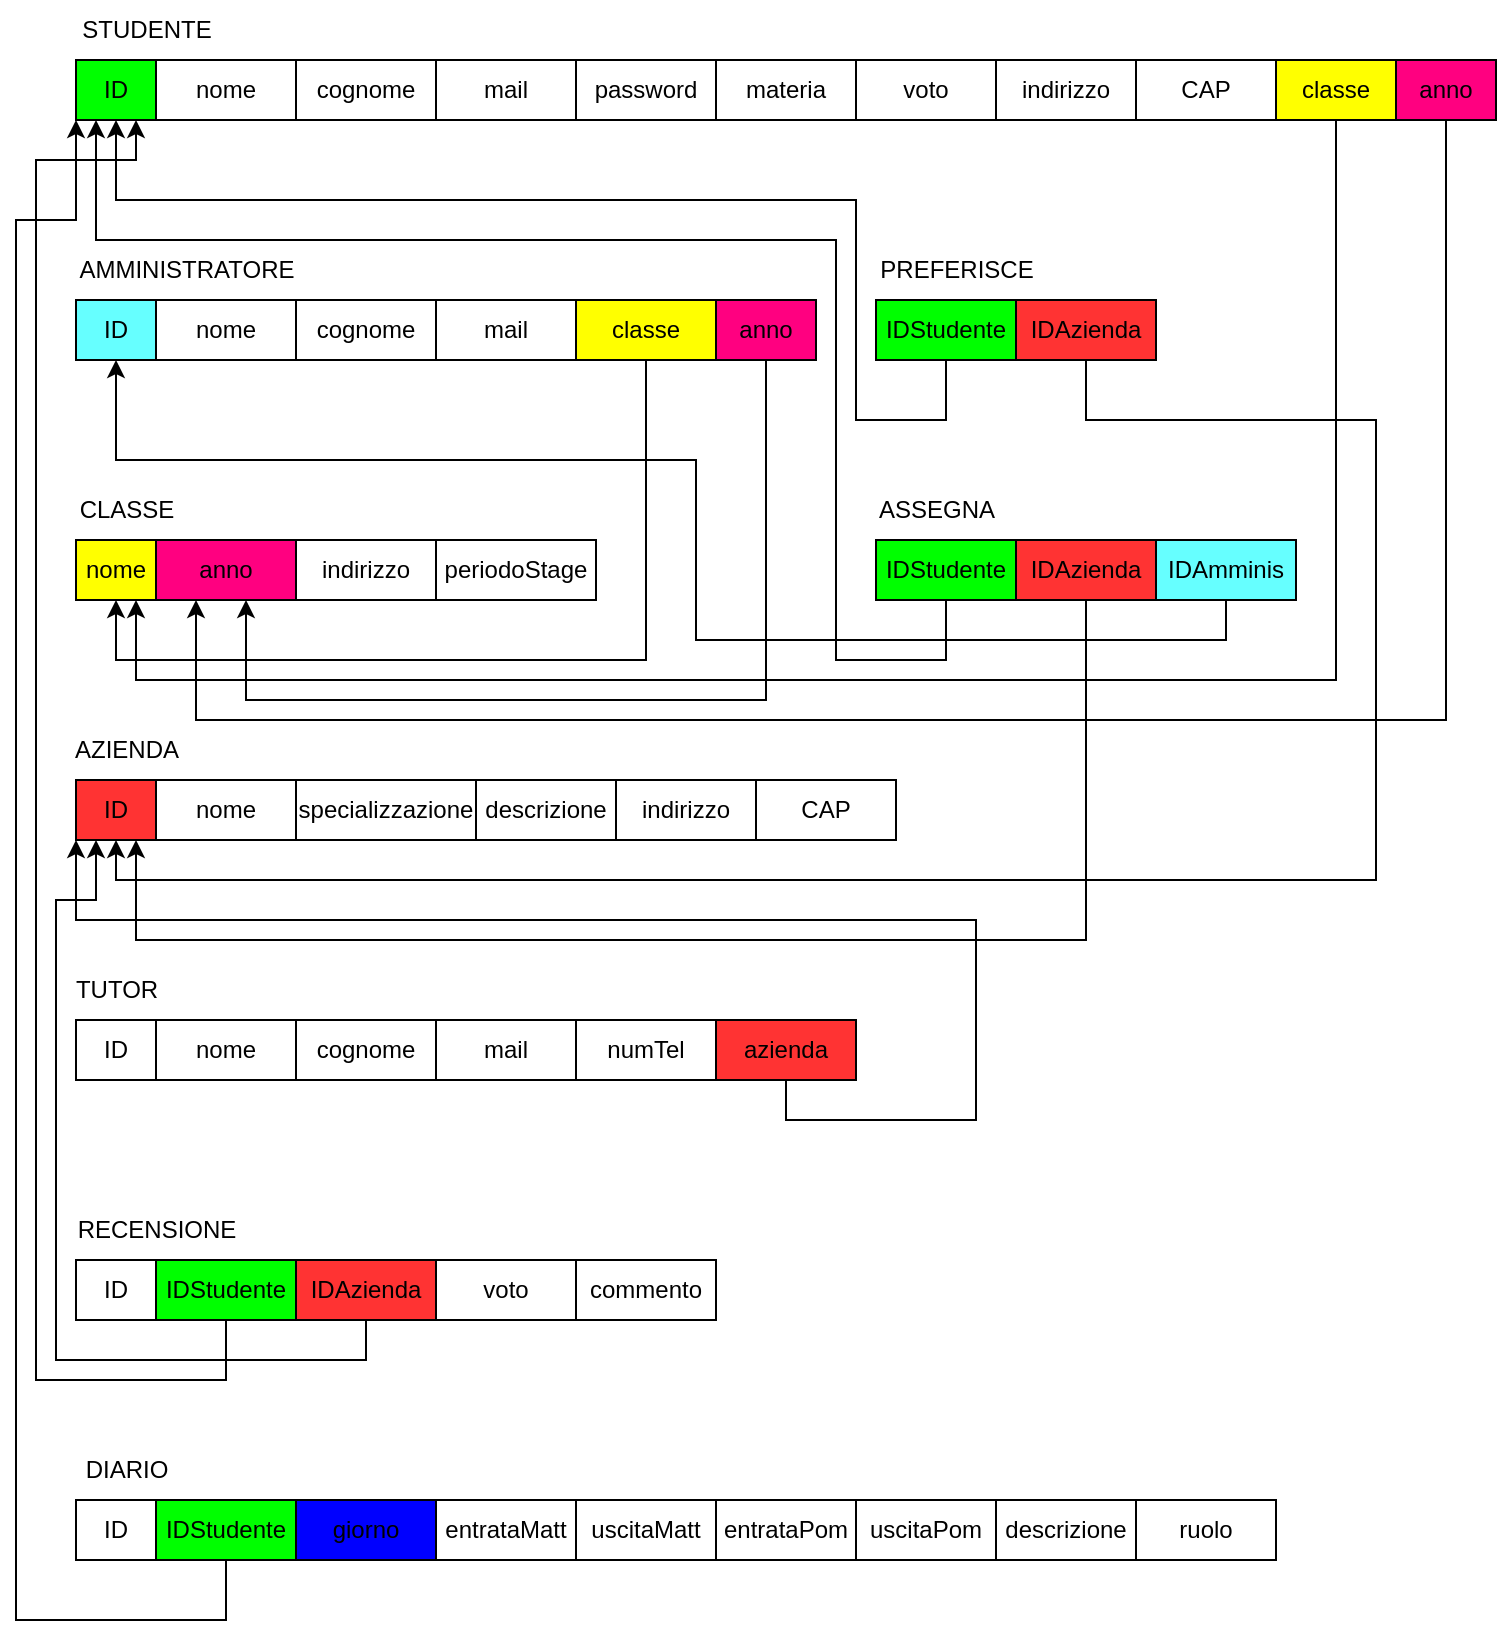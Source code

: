 <mxfile version="24.0.1" type="device">
  <diagram name="Pagina-1" id="FaraXxG8khgE2FI0JZpe">
    <mxGraphModel dx="1290" dy="558" grid="1" gridSize="10" guides="1" tooltips="1" connect="1" arrows="1" fold="1" page="1" pageScale="1" pageWidth="827" pageHeight="1169" math="0" shadow="0">
      <root>
        <mxCell id="0" />
        <mxCell id="1" parent="0" />
        <mxCell id="bKmc23ovCByHPiUJgdwD-1" value="ID" style="rounded=0;whiteSpace=wrap;html=1;fillColor=#00FF00;" parent="1" vertex="1">
          <mxGeometry x="40" y="40" width="40" height="30" as="geometry" />
        </mxCell>
        <mxCell id="bKmc23ovCByHPiUJgdwD-2" value="nome" style="rounded=0;whiteSpace=wrap;html=1;" parent="1" vertex="1">
          <mxGeometry x="80" y="40" width="70" height="30" as="geometry" />
        </mxCell>
        <mxCell id="bKmc23ovCByHPiUJgdwD-3" value="cognome" style="rounded=0;whiteSpace=wrap;html=1;" parent="1" vertex="1">
          <mxGeometry x="150" y="40" width="70" height="30" as="geometry" />
        </mxCell>
        <mxCell id="bKmc23ovCByHPiUJgdwD-4" value="password" style="rounded=0;whiteSpace=wrap;html=1;" parent="1" vertex="1">
          <mxGeometry x="290" y="40" width="70" height="30" as="geometry" />
        </mxCell>
        <mxCell id="bKmc23ovCByHPiUJgdwD-5" value="voto" style="rounded=0;whiteSpace=wrap;html=1;" parent="1" vertex="1">
          <mxGeometry x="430" y="40" width="70" height="30" as="geometry" />
        </mxCell>
        <mxCell id="bKmc23ovCByHPiUJgdwD-6" value="mail" style="rounded=0;whiteSpace=wrap;html=1;" parent="1" vertex="1">
          <mxGeometry x="220" y="40" width="70" height="30" as="geometry" />
        </mxCell>
        <mxCell id="bKmc23ovCByHPiUJgdwD-7" value="materia" style="rounded=0;whiteSpace=wrap;html=1;" parent="1" vertex="1">
          <mxGeometry x="360" y="40" width="70" height="30" as="geometry" />
        </mxCell>
        <mxCell id="bKmc23ovCByHPiUJgdwD-8" value="CAP" style="rounded=0;whiteSpace=wrap;html=1;" parent="1" vertex="1">
          <mxGeometry x="570" y="40" width="70" height="30" as="geometry" />
        </mxCell>
        <mxCell id="bKmc23ovCByHPiUJgdwD-9" value="indirizzo" style="rounded=0;whiteSpace=wrap;html=1;" parent="1" vertex="1">
          <mxGeometry x="500" y="40" width="70" height="30" as="geometry" />
        </mxCell>
        <mxCell id="bKmc23ovCByHPiUJgdwD-170" style="edgeStyle=orthogonalEdgeStyle;rounded=0;orthogonalLoop=1;jettySize=auto;html=1;exitX=0.5;exitY=1;exitDx=0;exitDy=0;entryX=0.75;entryY=1;entryDx=0;entryDy=0;" parent="1" source="bKmc23ovCByHPiUJgdwD-12" target="bKmc23ovCByHPiUJgdwD-100" edge="1">
          <mxGeometry relative="1" as="geometry">
            <Array as="points">
              <mxPoint x="670" y="350" />
              <mxPoint x="70" y="350" />
            </Array>
          </mxGeometry>
        </mxCell>
        <mxCell id="bKmc23ovCByHPiUJgdwD-12" value="classe" style="rounded=0;whiteSpace=wrap;html=1;fillColor=#FFFF00;" parent="1" vertex="1">
          <mxGeometry x="640" y="40" width="60" height="30" as="geometry" />
        </mxCell>
        <mxCell id="bKmc23ovCByHPiUJgdwD-14" value="STUDENTE" style="text;html=1;align=center;verticalAlign=middle;resizable=0;points=[];autosize=1;strokeColor=none;fillColor=none;" parent="1" vertex="1">
          <mxGeometry x="30" y="10" width="90" height="30" as="geometry" />
        </mxCell>
        <mxCell id="bKmc23ovCByHPiUJgdwD-64" value="ID" style="rounded=0;whiteSpace=wrap;html=1;" parent="1" vertex="1">
          <mxGeometry x="40" y="640" width="40" height="30" as="geometry" />
        </mxCell>
        <mxCell id="bKmc23ovCByHPiUJgdwD-169" style="edgeStyle=orthogonalEdgeStyle;rounded=0;orthogonalLoop=1;jettySize=auto;html=1;exitX=0.5;exitY=1;exitDx=0;exitDy=0;entryX=0.75;entryY=1;entryDx=0;entryDy=0;" parent="1" source="bKmc23ovCByHPiUJgdwD-65" target="bKmc23ovCByHPiUJgdwD-1" edge="1">
          <mxGeometry relative="1" as="geometry">
            <Array as="points">
              <mxPoint x="115" y="700" />
              <mxPoint x="20" y="700" />
              <mxPoint x="20" y="90" />
              <mxPoint x="70" y="90" />
            </Array>
          </mxGeometry>
        </mxCell>
        <mxCell id="bKmc23ovCByHPiUJgdwD-65" value="IDStudente" style="rounded=0;whiteSpace=wrap;html=1;fillColor=#00FF00;" parent="1" vertex="1">
          <mxGeometry x="80" y="640" width="70" height="30" as="geometry" />
        </mxCell>
        <mxCell id="bKmc23ovCByHPiUJgdwD-174" style="edgeStyle=orthogonalEdgeStyle;rounded=0;orthogonalLoop=1;jettySize=auto;html=1;exitX=0.5;exitY=1;exitDx=0;exitDy=0;entryX=0.25;entryY=1;entryDx=0;entryDy=0;" parent="1" source="bKmc23ovCByHPiUJgdwD-66" target="bKmc23ovCByHPiUJgdwD-88" edge="1">
          <mxGeometry relative="1" as="geometry">
            <Array as="points">
              <mxPoint x="185" y="690" />
              <mxPoint x="30" y="690" />
              <mxPoint x="30" y="460" />
              <mxPoint x="50" y="460" />
            </Array>
          </mxGeometry>
        </mxCell>
        <mxCell id="bKmc23ovCByHPiUJgdwD-66" value="IDAzienda" style="rounded=0;whiteSpace=wrap;html=1;fillColor=#FF3333;" parent="1" vertex="1">
          <mxGeometry x="150" y="640" width="70" height="30" as="geometry" />
        </mxCell>
        <mxCell id="bKmc23ovCByHPiUJgdwD-68" value="voto" style="rounded=0;whiteSpace=wrap;html=1;" parent="1" vertex="1">
          <mxGeometry x="220" y="640" width="70" height="30" as="geometry" />
        </mxCell>
        <mxCell id="bKmc23ovCByHPiUJgdwD-72" value="commento" style="rounded=0;whiteSpace=wrap;html=1;" parent="1" vertex="1">
          <mxGeometry x="290" y="640" width="70" height="30" as="geometry" />
        </mxCell>
        <mxCell id="bKmc23ovCByHPiUJgdwD-75" value="RECENSIONE" style="text;html=1;align=center;verticalAlign=middle;resizable=0;points=[];autosize=1;strokeColor=none;fillColor=none;" parent="1" vertex="1">
          <mxGeometry x="30" y="610" width="100" height="30" as="geometry" />
        </mxCell>
        <mxCell id="bKmc23ovCByHPiUJgdwD-87" value="TUTOR" style="text;html=1;align=center;verticalAlign=middle;resizable=0;points=[];autosize=1;strokeColor=none;fillColor=none;" parent="1" vertex="1">
          <mxGeometry x="30" y="490" width="60" height="30" as="geometry" />
        </mxCell>
        <mxCell id="bKmc23ovCByHPiUJgdwD-88" value="ID" style="rounded=0;whiteSpace=wrap;html=1;fillColor=#FF3333;" parent="1" vertex="1">
          <mxGeometry x="40" y="400" width="40" height="30" as="geometry" />
        </mxCell>
        <mxCell id="bKmc23ovCByHPiUJgdwD-89" value="nome" style="rounded=0;whiteSpace=wrap;html=1;" parent="1" vertex="1">
          <mxGeometry x="80" y="400" width="70" height="30" as="geometry" />
        </mxCell>
        <mxCell id="bKmc23ovCByHPiUJgdwD-90" value="specializzazione" style="rounded=0;whiteSpace=wrap;html=1;" parent="1" vertex="1">
          <mxGeometry x="150" y="400" width="90" height="30" as="geometry" />
        </mxCell>
        <mxCell id="bKmc23ovCByHPiUJgdwD-91" value="descrizione" style="rounded=0;whiteSpace=wrap;html=1;" parent="1" vertex="1">
          <mxGeometry x="240" y="400" width="70" height="30" as="geometry" />
        </mxCell>
        <mxCell id="bKmc23ovCByHPiUJgdwD-95" value="CAP" style="rounded=0;whiteSpace=wrap;html=1;" parent="1" vertex="1">
          <mxGeometry x="380" y="400" width="70" height="30" as="geometry" />
        </mxCell>
        <mxCell id="bKmc23ovCByHPiUJgdwD-96" value="indirizzo" style="rounded=0;whiteSpace=wrap;html=1;" parent="1" vertex="1">
          <mxGeometry x="310" y="400" width="70" height="30" as="geometry" />
        </mxCell>
        <mxCell id="bKmc23ovCByHPiUJgdwD-99" value="AZIENDA" style="text;html=1;align=center;verticalAlign=middle;resizable=0;points=[];autosize=1;strokeColor=none;fillColor=none;" parent="1" vertex="1">
          <mxGeometry x="30" y="370" width="70" height="30" as="geometry" />
        </mxCell>
        <mxCell id="bKmc23ovCByHPiUJgdwD-100" value="nome" style="rounded=0;whiteSpace=wrap;html=1;fillColor=#FFFF00;" parent="1" vertex="1">
          <mxGeometry x="40" y="280" width="40" height="30" as="geometry" />
        </mxCell>
        <mxCell id="bKmc23ovCByHPiUJgdwD-101" value="anno" style="rounded=0;whiteSpace=wrap;html=1;fillColor=#FF0080;" parent="1" vertex="1">
          <mxGeometry x="80" y="280" width="70" height="30" as="geometry" />
        </mxCell>
        <mxCell id="bKmc23ovCByHPiUJgdwD-102" value="indirizzo" style="rounded=0;whiteSpace=wrap;html=1;" parent="1" vertex="1">
          <mxGeometry x="150" y="280" width="70" height="30" as="geometry" />
        </mxCell>
        <mxCell id="bKmc23ovCByHPiUJgdwD-105" value="periodoStage" style="rounded=0;whiteSpace=wrap;html=1;" parent="1" vertex="1">
          <mxGeometry x="220" y="280" width="80" height="30" as="geometry" />
        </mxCell>
        <mxCell id="bKmc23ovCByHPiUJgdwD-111" value="CLASSE" style="text;html=1;align=center;verticalAlign=middle;resizable=0;points=[];autosize=1;strokeColor=none;fillColor=none;" parent="1" vertex="1">
          <mxGeometry x="30" y="250" width="70" height="30" as="geometry" />
        </mxCell>
        <mxCell id="bKmc23ovCByHPiUJgdwD-112" value="ID" style="rounded=0;whiteSpace=wrap;html=1;fillColor=#66FFFF;" parent="1" vertex="1">
          <mxGeometry x="40" y="160" width="40" height="30" as="geometry" />
        </mxCell>
        <mxCell id="bKmc23ovCByHPiUJgdwD-113" value="nome" style="rounded=0;whiteSpace=wrap;html=1;" parent="1" vertex="1">
          <mxGeometry x="80" y="160" width="70" height="30" as="geometry" />
        </mxCell>
        <mxCell id="bKmc23ovCByHPiUJgdwD-114" value="cognome" style="rounded=0;whiteSpace=wrap;html=1;" parent="1" vertex="1">
          <mxGeometry x="150" y="160" width="70" height="30" as="geometry" />
        </mxCell>
        <mxCell id="bKmc23ovCByHPiUJgdwD-117" value="mail" style="rounded=0;whiteSpace=wrap;html=1;" parent="1" vertex="1">
          <mxGeometry x="220" y="160" width="70" height="30" as="geometry" />
        </mxCell>
        <mxCell id="bKmc23ovCByHPiUJgdwD-171" style="edgeStyle=orthogonalEdgeStyle;rounded=0;orthogonalLoop=1;jettySize=auto;html=1;exitX=0.5;exitY=1;exitDx=0;exitDy=0;entryX=0.5;entryY=1;entryDx=0;entryDy=0;" parent="1" source="bKmc23ovCByHPiUJgdwD-121" target="bKmc23ovCByHPiUJgdwD-100" edge="1">
          <mxGeometry relative="1" as="geometry">
            <Array as="points">
              <mxPoint x="325" y="340" />
              <mxPoint x="60" y="340" />
            </Array>
          </mxGeometry>
        </mxCell>
        <mxCell id="bKmc23ovCByHPiUJgdwD-121" value="classe" style="rounded=0;whiteSpace=wrap;html=1;fillColor=#FFFF00;" parent="1" vertex="1">
          <mxGeometry x="290" y="160" width="70" height="30" as="geometry" />
        </mxCell>
        <mxCell id="bKmc23ovCByHPiUJgdwD-123" value="AMMINISTRATORE" style="text;html=1;align=center;verticalAlign=middle;resizable=0;points=[];autosize=1;strokeColor=none;fillColor=none;" parent="1" vertex="1">
          <mxGeometry x="30" y="130" width="130" height="30" as="geometry" />
        </mxCell>
        <mxCell id="emnBRrmAYDnH4hSOznNv-8" style="edgeStyle=orthogonalEdgeStyle;rounded=0;orthogonalLoop=1;jettySize=auto;html=1;entryX=0;entryY=1;entryDx=0;entryDy=0;exitX=0.5;exitY=1;exitDx=0;exitDy=0;" edge="1" parent="1" source="bKmc23ovCByHPiUJgdwD-124" target="bKmc23ovCByHPiUJgdwD-1">
          <mxGeometry relative="1" as="geometry">
            <Array as="points">
              <mxPoint x="115" y="820" />
              <mxPoint x="10" y="820" />
              <mxPoint x="10" y="120" />
              <mxPoint x="40" y="120" />
            </Array>
          </mxGeometry>
        </mxCell>
        <mxCell id="bKmc23ovCByHPiUJgdwD-124" value="IDStudente" style="rounded=0;whiteSpace=wrap;html=1;fillColor=#00FF00;" parent="1" vertex="1">
          <mxGeometry x="80" y="760" width="70" height="30" as="geometry" />
        </mxCell>
        <mxCell id="bKmc23ovCByHPiUJgdwD-125" value="giorno" style="rounded=0;whiteSpace=wrap;html=1;fillColor=#0000FF;" parent="1" vertex="1">
          <mxGeometry x="150" y="760" width="70" height="30" as="geometry" />
        </mxCell>
        <mxCell id="bKmc23ovCByHPiUJgdwD-126" value="entrataMatt" style="rounded=0;whiteSpace=wrap;html=1;" parent="1" vertex="1">
          <mxGeometry x="220" y="760" width="70" height="30" as="geometry" />
        </mxCell>
        <mxCell id="bKmc23ovCByHPiUJgdwD-127" value="entrataPom" style="rounded=0;whiteSpace=wrap;html=1;" parent="1" vertex="1">
          <mxGeometry x="360" y="760" width="70" height="30" as="geometry" />
        </mxCell>
        <mxCell id="bKmc23ovCByHPiUJgdwD-128" value="descrizione" style="rounded=0;whiteSpace=wrap;html=1;" parent="1" vertex="1">
          <mxGeometry x="500" y="760" width="70" height="30" as="geometry" />
        </mxCell>
        <mxCell id="bKmc23ovCByHPiUJgdwD-129" value="uscitaMatt" style="rounded=0;whiteSpace=wrap;html=1;" parent="1" vertex="1">
          <mxGeometry x="290" y="760" width="70" height="30" as="geometry" />
        </mxCell>
        <mxCell id="bKmc23ovCByHPiUJgdwD-130" value="uscitaPom" style="rounded=0;whiteSpace=wrap;html=1;" parent="1" vertex="1">
          <mxGeometry x="430" y="760" width="70" height="30" as="geometry" />
        </mxCell>
        <mxCell id="bKmc23ovCByHPiUJgdwD-132" value="ruolo" style="rounded=0;whiteSpace=wrap;html=1;" parent="1" vertex="1">
          <mxGeometry x="570" y="760" width="70" height="30" as="geometry" />
        </mxCell>
        <mxCell id="bKmc23ovCByHPiUJgdwD-135" value="DIARIO" style="text;html=1;align=center;verticalAlign=middle;resizable=0;points=[];autosize=1;strokeColor=none;fillColor=none;" parent="1" vertex="1">
          <mxGeometry x="35" y="730" width="60" height="30" as="geometry" />
        </mxCell>
        <mxCell id="bKmc23ovCByHPiUJgdwD-136" value="ID" style="rounded=0;whiteSpace=wrap;html=1;" parent="1" vertex="1">
          <mxGeometry x="40" y="520" width="40" height="30" as="geometry" />
        </mxCell>
        <mxCell id="bKmc23ovCByHPiUJgdwD-137" value="nome" style="rounded=0;whiteSpace=wrap;html=1;" parent="1" vertex="1">
          <mxGeometry x="80" y="520" width="70" height="30" as="geometry" />
        </mxCell>
        <mxCell id="bKmc23ovCByHPiUJgdwD-138" value="cognome" style="rounded=0;whiteSpace=wrap;html=1;" parent="1" vertex="1">
          <mxGeometry x="150" y="520" width="70" height="30" as="geometry" />
        </mxCell>
        <mxCell id="bKmc23ovCByHPiUJgdwD-139" value="mail" style="rounded=0;whiteSpace=wrap;html=1;" parent="1" vertex="1">
          <mxGeometry x="220" y="520" width="70" height="30" as="geometry" />
        </mxCell>
        <mxCell id="bKmc23ovCByHPiUJgdwD-140" value="numTel" style="rounded=0;whiteSpace=wrap;html=1;" parent="1" vertex="1">
          <mxGeometry x="290" y="520" width="70" height="30" as="geometry" />
        </mxCell>
        <mxCell id="bKmc23ovCByHPiUJgdwD-175" style="edgeStyle=orthogonalEdgeStyle;rounded=0;orthogonalLoop=1;jettySize=auto;html=1;entryX=0;entryY=1;entryDx=0;entryDy=0;exitX=0.5;exitY=1;exitDx=0;exitDy=0;" parent="1" source="bKmc23ovCByHPiUJgdwD-141" target="bKmc23ovCByHPiUJgdwD-88" edge="1">
          <mxGeometry relative="1" as="geometry">
            <Array as="points">
              <mxPoint x="395" y="570" />
              <mxPoint x="490" y="570" />
              <mxPoint x="490" y="470" />
              <mxPoint x="40" y="470" />
            </Array>
          </mxGeometry>
        </mxCell>
        <mxCell id="bKmc23ovCByHPiUJgdwD-141" value="azienda" style="rounded=0;whiteSpace=wrap;html=1;fillColor=#FF3333;" parent="1" vertex="1">
          <mxGeometry x="360" y="520" width="70" height="30" as="geometry" />
        </mxCell>
        <mxCell id="bKmc23ovCByHPiUJgdwD-154" value="PREFERISCE" style="text;html=1;align=center;verticalAlign=middle;resizable=0;points=[];autosize=1;strokeColor=none;fillColor=none;" parent="1" vertex="1">
          <mxGeometry x="430" y="130" width="100" height="30" as="geometry" />
        </mxCell>
        <mxCell id="bKmc23ovCByHPiUJgdwD-160" value="ASSEGNA" style="text;html=1;align=center;verticalAlign=middle;resizable=0;points=[];autosize=1;strokeColor=none;fillColor=none;" parent="1" vertex="1">
          <mxGeometry x="430" y="250" width="80" height="30" as="geometry" />
        </mxCell>
        <mxCell id="bKmc23ovCByHPiUJgdwD-167" style="edgeStyle=orthogonalEdgeStyle;rounded=0;orthogonalLoop=1;jettySize=auto;html=1;exitX=0.5;exitY=1;exitDx=0;exitDy=0;entryX=0.5;entryY=1;entryDx=0;entryDy=0;" parent="1" source="bKmc23ovCByHPiUJgdwD-161" target="bKmc23ovCByHPiUJgdwD-1" edge="1">
          <mxGeometry relative="1" as="geometry">
            <Array as="points">
              <mxPoint x="475" y="220" />
              <mxPoint x="430" y="220" />
              <mxPoint x="430" y="110" />
              <mxPoint x="60" y="110" />
            </Array>
          </mxGeometry>
        </mxCell>
        <mxCell id="bKmc23ovCByHPiUJgdwD-161" value="IDStudente" style="rounded=0;whiteSpace=wrap;html=1;fillColor=#00FF00;" parent="1" vertex="1">
          <mxGeometry x="440" y="160" width="70" height="30" as="geometry" />
        </mxCell>
        <mxCell id="bKmc23ovCByHPiUJgdwD-172" style="edgeStyle=orthogonalEdgeStyle;rounded=0;orthogonalLoop=1;jettySize=auto;html=1;exitX=0.5;exitY=1;exitDx=0;exitDy=0;entryX=0.5;entryY=1;entryDx=0;entryDy=0;" parent="1" source="bKmc23ovCByHPiUJgdwD-162" target="bKmc23ovCByHPiUJgdwD-88" edge="1">
          <mxGeometry relative="1" as="geometry">
            <Array as="points">
              <mxPoint x="545" y="220" />
              <mxPoint x="690" y="220" />
              <mxPoint x="690" y="450" />
              <mxPoint x="60" y="450" />
            </Array>
          </mxGeometry>
        </mxCell>
        <mxCell id="bKmc23ovCByHPiUJgdwD-162" value="IDAzienda" style="rounded=0;whiteSpace=wrap;html=1;fillColor=#FF3333;" parent="1" vertex="1">
          <mxGeometry x="510" y="160" width="70" height="30" as="geometry" />
        </mxCell>
        <mxCell id="bKmc23ovCByHPiUJgdwD-168" style="edgeStyle=orthogonalEdgeStyle;rounded=0;orthogonalLoop=1;jettySize=auto;html=1;exitX=0.5;exitY=1;exitDx=0;exitDy=0;entryX=0.25;entryY=1;entryDx=0;entryDy=0;" parent="1" source="bKmc23ovCByHPiUJgdwD-163" target="bKmc23ovCByHPiUJgdwD-1" edge="1">
          <mxGeometry relative="1" as="geometry">
            <Array as="points">
              <mxPoint x="475" y="340" />
              <mxPoint x="420" y="340" />
              <mxPoint x="420" y="130" />
              <mxPoint x="50" y="130" />
            </Array>
          </mxGeometry>
        </mxCell>
        <mxCell id="bKmc23ovCByHPiUJgdwD-163" value="IDStudente" style="rounded=0;whiteSpace=wrap;html=1;fillColor=#00FF00;" parent="1" vertex="1">
          <mxGeometry x="440" y="280" width="70" height="30" as="geometry" />
        </mxCell>
        <mxCell id="bKmc23ovCByHPiUJgdwD-173" style="edgeStyle=orthogonalEdgeStyle;rounded=0;orthogonalLoop=1;jettySize=auto;html=1;exitX=0.5;exitY=1;exitDx=0;exitDy=0;entryX=0.75;entryY=1;entryDx=0;entryDy=0;" parent="1" source="bKmc23ovCByHPiUJgdwD-164" target="bKmc23ovCByHPiUJgdwD-88" edge="1">
          <mxGeometry relative="1" as="geometry">
            <Array as="points">
              <mxPoint x="545" y="480" />
              <mxPoint x="70" y="480" />
            </Array>
          </mxGeometry>
        </mxCell>
        <mxCell id="bKmc23ovCByHPiUJgdwD-164" value="IDAzienda" style="rounded=0;whiteSpace=wrap;html=1;fillColor=#FF3333;" parent="1" vertex="1">
          <mxGeometry x="510" y="280" width="70" height="30" as="geometry" />
        </mxCell>
        <mxCell id="bKmc23ovCByHPiUJgdwD-177" style="edgeStyle=orthogonalEdgeStyle;rounded=0;orthogonalLoop=1;jettySize=auto;html=1;entryX=0.5;entryY=1;entryDx=0;entryDy=0;exitX=0.5;exitY=1;exitDx=0;exitDy=0;" parent="1" source="bKmc23ovCByHPiUJgdwD-165" target="bKmc23ovCByHPiUJgdwD-112" edge="1">
          <mxGeometry relative="1" as="geometry">
            <Array as="points">
              <mxPoint x="615" y="330" />
              <mxPoint x="350" y="330" />
              <mxPoint x="350" y="240" />
              <mxPoint x="60" y="240" />
            </Array>
          </mxGeometry>
        </mxCell>
        <mxCell id="bKmc23ovCByHPiUJgdwD-165" value="IDAmminis" style="rounded=0;whiteSpace=wrap;html=1;fillColor=#66FFFF;" parent="1" vertex="1">
          <mxGeometry x="580" y="280" width="70" height="30" as="geometry" />
        </mxCell>
        <mxCell id="emnBRrmAYDnH4hSOznNv-4" style="edgeStyle=orthogonalEdgeStyle;rounded=0;orthogonalLoop=1;jettySize=auto;html=1;exitX=0.5;exitY=1;exitDx=0;exitDy=0;" edge="1" parent="1" source="emnBRrmAYDnH4hSOznNv-2">
          <mxGeometry relative="1" as="geometry">
            <mxPoint x="100" y="310" as="targetPoint" />
            <Array as="points">
              <mxPoint x="725" y="370" />
              <mxPoint x="100" y="370" />
            </Array>
          </mxGeometry>
        </mxCell>
        <mxCell id="emnBRrmAYDnH4hSOznNv-2" value="anno" style="rounded=0;whiteSpace=wrap;html=1;fillColor=#FF0080;" vertex="1" parent="1">
          <mxGeometry x="700" y="40" width="50" height="30" as="geometry" />
        </mxCell>
        <mxCell id="emnBRrmAYDnH4hSOznNv-5" value="anno" style="rounded=0;whiteSpace=wrap;html=1;fillColor=#FF0080;" vertex="1" parent="1">
          <mxGeometry x="360" y="160" width="50" height="30" as="geometry" />
        </mxCell>
        <mxCell id="emnBRrmAYDnH4hSOznNv-7" style="edgeStyle=orthogonalEdgeStyle;rounded=0;orthogonalLoop=1;jettySize=auto;html=1;" edge="1" parent="1" source="emnBRrmAYDnH4hSOznNv-5">
          <mxGeometry relative="1" as="geometry">
            <mxPoint x="125" y="310" as="targetPoint" />
            <Array as="points">
              <mxPoint x="385" y="360" />
              <mxPoint x="125" y="360" />
            </Array>
          </mxGeometry>
        </mxCell>
        <mxCell id="emnBRrmAYDnH4hSOznNv-9" value="ID" style="rounded=0;whiteSpace=wrap;html=1;" vertex="1" parent="1">
          <mxGeometry x="40" y="760" width="40" height="30" as="geometry" />
        </mxCell>
      </root>
    </mxGraphModel>
  </diagram>
</mxfile>
